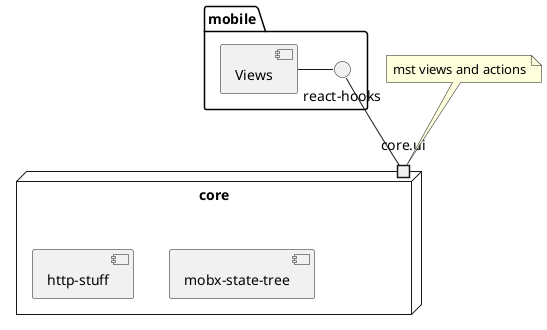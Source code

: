 @startuml tobe
package "mobile" {
  [Views] - "react-hooks"
}

node "core" {
  port "core.ui"
  [mobx-state-tree]
  [http-stuff]
}

"react-hooks" -down- "core.ui"

note top of "core.ui"
  mst views and actions
end note

@enduml